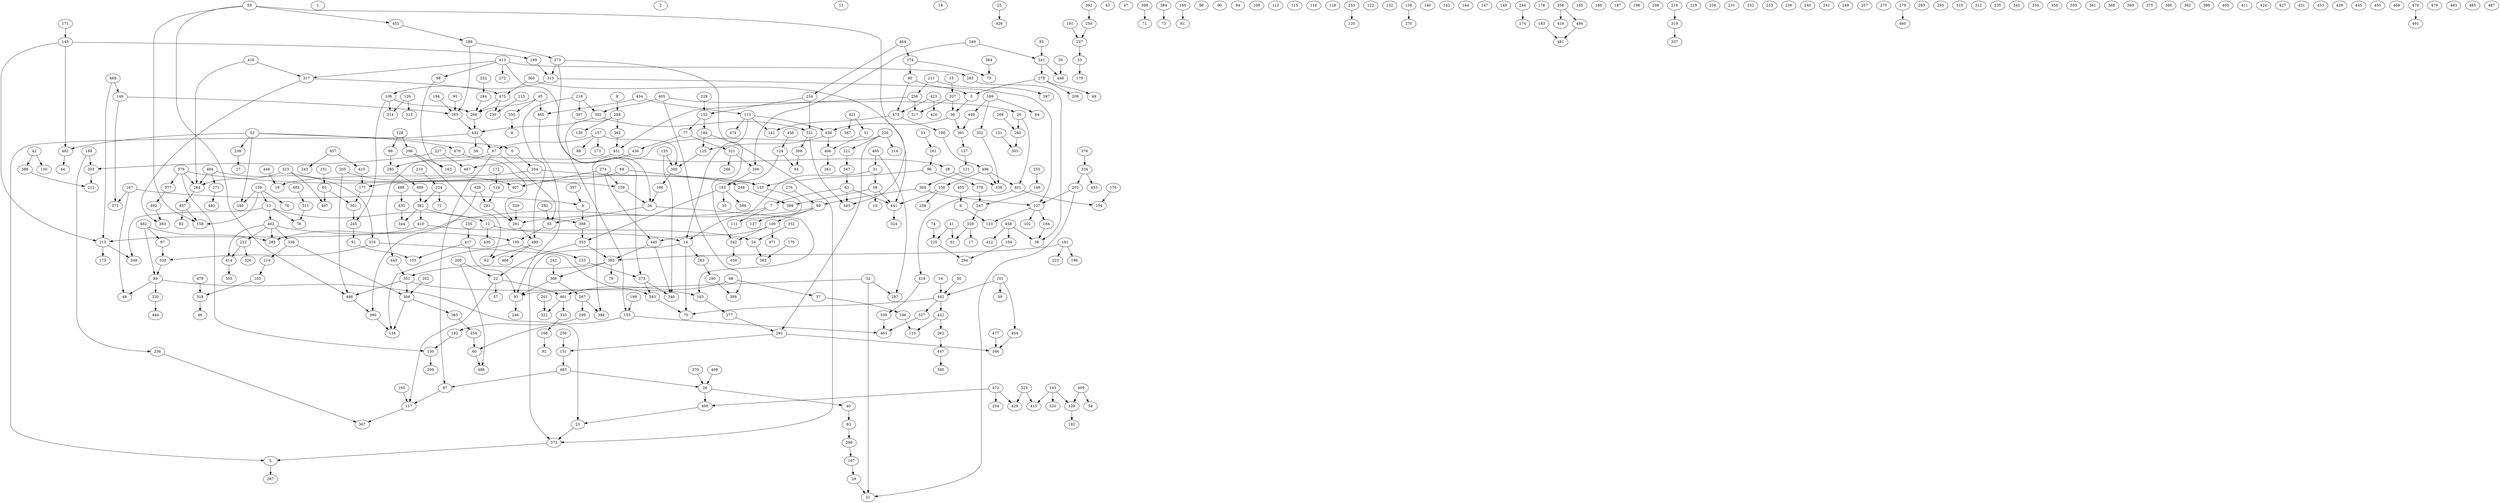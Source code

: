 digraph G {
	0;
	1;
	2;
	3;
	4;
	5;
	6;
	7;
	8;
	9;
	10;
	11;
	12;
	13;
	14;
	15;
	16;
	17;
	18;
	19;
	20;
	21;
	22;
	23;
	24;
	25;
	26;
	27;
	28;
	29;
	30;
	31;
	32;
	33;
	34;
	35;
	36;
	37;
	38;
	39;
	40;
	41;
	42;
	43;
	44;
	45;
	46;
	47;
	48;
	49;
	50;
	51;
	52;
	53;
	54;
	55;
	56;
	57;
	58;
	59;
	60;
	61;
	62;
	63;
	64;
	65;
	66;
	67;
	68;
	69;
	70;
	71;
	72;
	73;
	74;
	75;
	76;
	77;
	78;
	79;
	80;
	81;
	82;
	83;
	84;
	85;
	86;
	87;
	88;
	89;
	90;
	91;
	92;
	93;
	94;
	95;
	96;
	97;
	98;
	99;
	100;
	101;
	102;
	103;
	104;
	105;
	106;
	107;
	108;
	109;
	110;
	111;
	112;
	113;
	114;
	115;
	116;
	117;
	118;
	119;
	120;
	121;
	122;
	123;
	124;
	125;
	126;
	127;
	128;
	129;
	130;
	131;
	132;
	133;
	134;
	135;
	136;
	137;
	138;
	139;
	140;
	141;
	142;
	143;
	144;
	145;
	146;
	147;
	148;
	149;
	150;
	151;
	152;
	153;
	154;
	155;
	156;
	157;
	158;
	159;
	160;
	161;
	162;
	163;
	164;
	165;
	166;
	167;
	168;
	169;
	170;
	171;
	172;
	173;
	174;
	175;
	176;
	177;
	178;
	179;
	180;
	181;
	182;
	183;
	184;
	185;
	186;
	187;
	188;
	189;
	190;
	191;
	192;
	193;
	194;
	195;
	196;
	197;
	198;
	199;
	200;
	201;
	202;
	203;
	204;
	205;
	206;
	207;
	208;
	209;
	210;
	211;
	212;
	213;
	214;
	215;
	216;
	217;
	218;
	219;
	220;
	221;
	222;
	223;
	224;
	225;
	226;
	227;
	228;
	229;
	230;
	231;
	232;
	233;
	234;
	235;
	236;
	237;
	238;
	239;
	240;
	241;
	242;
	243;
	244;
	245;
	246;
	247;
	248;
	249;
	250;
	251;
	252;
	253;
	254;
	255;
	256;
	257;
	258;
	259;
	260;
	261;
	262;
	263;
	264;
	265;
	266;
	267;
	268;
	269;
	270;
	271;
	272;
	273;
	274;
	275;
	276;
	277;
	278;
	279;
	280;
	281;
	282;
	283;
	284;
	285;
	286;
	287;
	288;
	289;
	290;
	291;
	292;
	293;
	294;
	295;
	296;
	297;
	298;
	299;
	300;
	301;
	302;
	303;
	304;
	305;
	306;
	307;
	308;
	309;
	310;
	311;
	312;
	313;
	314;
	315;
	316;
	317;
	318;
	319;
	320;
	321;
	322;
	323;
	324;
	325;
	326;
	327;
	328;
	329;
	330;
	331;
	332;
	333;
	334;
	335;
	336;
	337;
	338;
	339;
	340;
	341;
	342;
	343;
	344;
	345;
	346;
	347;
	348;
	349;
	350;
	351;
	352;
	353;
	354;
	355;
	356;
	357;
	358;
	359;
	360;
	361;
	362;
	363;
	364;
	365;
	366;
	367;
	368;
	369;
	370;
	371;
	372;
	373;
	374;
	375;
	376;
	377;
	378;
	379;
	380;
	381;
	382;
	383;
	384;
	385;
	386;
	387;
	388;
	389;
	390;
	391;
	392;
	393;
	394;
	395;
	396;
	397;
	398;
	399;
	400;
	401;
	402;
	403;
	404;
	405;
	406;
	407;
	408;
	409;
	410;
	411;
	412;
	413;
	414;
	415;
	416;
	417;
	418;
	419;
	420;
	421;
	422;
	423;
	424;
	425;
	426;
	427;
	428;
	429;
	430;
	431;
	432;
	433;
	434;
	435;
	436;
	437;
	438;
	439;
	440;
	441;
	442;
	443;
	444;
	445;
	446;
	447;
	448;
	449;
	450;
	451;
	452;
	453;
	454;
	455;
	456;
	457;
	458;
	459;
	460;
	461;
	462;
	463;
	464;
	465;
	466;
	467;
	468;
	469;
	470;
	471;
	472;
	473;
	474;
	475;
	476;
	477;
	478;
	479;
	480;
	481;
	482;
	483;
	484;
	485;
	486;
	487;
	488;
	489;
	490;
	491;
	492;
	493;
	494;
	495;
	496;
	497;
	498;
	499;
	227 -> 467;
	227 -> 355;
	428 -> 291;
	428 -> 390;
	210 -> 224;
	267 -> 394;
	267 -> 299;
	164 -> 38;
	128 -> 296;
	128 -> 66;
	67 -> 87;
	67 -> 280;
	67 -> 55;
	349 -> 206;
	349 -> 341;
	355 -> 212;
	413 -> 98;
	413 -> 272;
	413 -> 34;
	413 -> 283;
	413 -> 317;
	89 -> 48;
	89 -> 23;
	89 -> 220;
	6 -> 123;
	106 -> 110;
	68 -> 37;
	68 -> 461;
	31 -> 14;
	31 -> 58;
	365 -> 454;
	238 -> 27;
	492 -> 383;
	169 -> 449;
	169 -> 332;
	169 -> 64;
	135 -> 340;
	135 -> 300;
	317 -> 383;
	317 -> 475;
	203 -> 107;
	203 -> 21;
	402 -> 285;
	402 -> 195;
	402 -> 222;
	402 -> 414;
	402 -> 336;
	296 -> 162;
	296 -> 62;
	357 -> 4;
	143 -> 415;
	143 -> 320;
	143 -> 129;
	20 -> 260;
	20 -> 401;
	66 -> 280;
	202 -> 306;
	385 -> 366;
	385 -> 351;
	385 -> 79;
	292 -> 131;
	292 -> 346;
	177 -> 301;
	374 -> 75;
	374 -> 80;
	63 -> 7;
	63 -> 441;
	63 -> 343;
	23 -> 372;
	152 -> 184;
	152 -> 77;
	40 -> 83;
	194 -> 265;
	58 -> 10;
	58 -> 389;
	58 -> 441;
	80 -> 3;
	80 -> 473;
	33 -> 179;
	273 -> 342;
	273 -> 313;
	273 -> 373;
	153 -> 373;
	462 -> 285;
	462 -> 89;
	462 -> 97;
	157 -> 88;
	157 -> 300;
	157 -> 173;
	157 -> 67;
	482 -> 44;
	432 -> 5;
	432 -> 56;
	432 -> 67;
	7 -> 111;
	7 -> 285;
	87 -> 117;
	53 -> 161;
	484 -> 316;
	484 -> 264;
	484 -> 271;
	5 -> 287;
	384 -> 73;
	458 -> 412;
	458 -> 38;
	458 -> 104;
	156 -> 258;
	156 -> 441;
	145 -> 482;
	145 -> 189;
	145 -> 215;
	403 -> 311;
	493 -> 26;
	493 -> 87;
	377 -> 492;
	32 -> 297;
	32 -> 93;
	32 -> 21;
	278 -> 49;
	278 -> 209;
	278 -> 3;
	306 -> 365;
	306 -> 134;
	113 -> 438;
	113 -> 14;
	113 -> 141;
	113 -> 474;
	469 -> 215;
	469 -> 146;
	490 -> 466;
	490 -> 62;
	438 -> 125;
	438 -> 406;
	457 -> 243;
	457 -> 425;
	200 -> 22;
	200 -> 486;
	221 -> 347;
	414 -> 305;
	313 -> 108;
	313 -> 107;
	213 -> 230;
	52 -> 180;
	52 -> 0;
	52 -> 238;
	52 -> 470;
	52 -> 482;
	437 -> 82;
	437 -> 158;
	30 -> 446;
	447 -> 395;
	108 -> 314;
	108 -> 245;
	108 -> 269;
	496 -> 338;
	496 -> 401;
	496 -> 156;
	410 -> 215;
	410 -> 24;
	4 -> 388;
	119 -> 291;
	351 -> 163;
	351 -> 498;
	351 -> 306;
	91 -> 103;
	284 -> 269;
	34 -> 55;
	34 -> 163;
	188 -> 355;
	188 -> 236;
	245 -> 91;
	126 -> 315;
	126 -> 314;
	472 -> 499;
	472 -> 254;
	472 -> 429;
	12 -> 14;
	12 -> 430;
	137 -> 121;
	262 -> 447;
	251 -> 65;
	151 -> 303;
	13 -> 78;
	13 -> 12;
	13 -> 402;
	13 -> 348;
	107 -> 102;
	107 -> 123;
	107 -> 164;
	224 -> 381;
	224 -> 72;
	36 -> 438;
	36 -> 391;
	45 -> 465;
	45 -> 350;
	45 -> 269;
	435 -> 344;
	77 -> 436;
	77 -> 321;
	211 -> 256;
	211 -> 397;
	259 -> 237;
	124 -> 84;
	124 -> 193;
	15 -> 207;
	59 -> 498;
	59 -> 452;
	59 -> 343;
	59 -> 158;
	328 -> 61;
	328 -> 17;
	22 -> 117;
	22 -> 57;
	22 -> 461;
	104 -> 294;
	441 -> 324;
	421 -> 51;
	421 -> 387;
	323 -> 264;
	323 -> 497;
	323 -> 248;
	333 -> 168;
	498 -> 390;
	473 -> 190;
	473 -> 141;
	316 -> 393;
	316 -> 330;
	336 -> 214;
	336 -> 306;
	475 -> 269;
	475 -> 230;
	207 -> 36;
	207 -> 217;
	379 -> 264;
	379 -> 159;
	379 -> 377;
	379 -> 130;
	391 -> 137;
	443 -> 351;
	160 -> 81;
	139 -> 180;
	139 -> 158;
	139 -> 13;
	139 -> 76;
	277 -> 292;
	168 -> 92;
	454 -> 60;
	406 -> 261;
	256 -> 217;
	256 -> 451;
	440 -> 385;
	440 -> 340;
	97 -> 330;
	50 -> 442;
	25 -> 426;
	418 -> 339;
	14 -> 263;
	14 -> 372;
	14 -> 70;
	253 -> 120;
	274 -> 440;
	274 -> 407;
	274 -> 159;
	125 -> 300;
	37 -> 106;
	244 -> 174;
	42 -> 386;
	42 -> 150;
	289 -> 265;
	289 -> 273;
	494 -> 481;
	325 -> 429;
	325 -> 415;
	434 -> 465;
	434 -> 113;
	41 -> 61;
	41 -> 225;
	456 -> 124;
	347 -> 63;
	436 -> 467;
	99 -> 100;
	99 -> 127;
	99 -> 281;
	163 -> 277;
	26 -> 40;
	26 -> 499;
	236 -> 367;
	167 -> 48;
	167 -> 4;
	167 -> 371;
	442 -> 327;
	442 -> 70;
	442 -> 422;
	176 -> 154;
	372 -> 5;
	330 -> 89;
	334 -> 203;
	334 -> 453;
	291 -> 281;
	318 -> 46;
	332 -> 338;
	302 -> 432;
	302 -> 331;
	339 -> 463;
	184 -> 125;
	184 -> 372;
	461 -> 333;
	461 -> 322;
	100 -> 471;
	100 -> 440;
	100 -> 342;
	195 -> 134;
	195 -> 153;
	248 -> 389;
	117 -> 367;
	422 -> 262;
	422 -> 110;
	190 -> 496;
	352 -> 24;
	304 -> 99;
	304 -> 107;
	205 -> 498;
	205 -> 407;
	404 -> 346;
	298 -> 197;
	416 -> 264;
	416 -> 317;
	495 -> 31;
	495 -> 297;
	155 -> 463;
	155 -> 60;
	121 -> 304;
	448 -> 19;
	477 -> 346;
	197 -> 29;
	252 -> 284;
	366 -> 267;
	366 -> 93;
	341 -> 446;
	341 -> 278;
	218 -> 302;
	218 -> 307;
	218 -> 490;
	269 -> 432;
	300 -> 166;
	423 -> 473;
	423 -> 420;
	235 -> 417;
	327 -> 463;
	281 -> 490;
	199 -> 155;
	181 -> 223;
	181 -> 385;
	181 -> 196;
	381 -> 344;
	381 -> 410;
	381 -> 388;
	489 -> 381;
	83 -> 298;
	226 -> 114;
	226 -> 292;
	226 -> 221;
	226 -> 394;
	405 -> 20;
	405 -> 302;
	405 -> 399;
	288 -> 362;
	288 -> 136;
	288 -> 155;
	409 -> 54;
	409 -> 129;
	331 -> 308;
	331 -> 343;
	183 -> 481;
	215 -> 348;
	215 -> 175;
	476 -> 491;
	165 -> 117;
	189 -> 313;
	16 -> 442;
	378 -> 247;
	237 -> 33;
	101 -> 39;
	101 -> 404;
	101 -> 442;
	242 -> 366;
	159 -> 34;
	170 -> 363;
	393 -> 70;
	280 -> 489;
	499 -> 23;
	193 -> 35;
	193 -> 286;
	193 -> 353;
	470 -> 281;
	146 -> 371;
	146 -> 265;
	290 -> 399;
	234 -> 152;
	234 -> 331;
	214 -> 105;
	263 -> 290;
	161 -> 96;
	299 -> 192;
	166 -> 34;
	228 -> 152;
	131 -> 493;
	283 -> 38;
	358 -> 494;
	358 -> 419;
	191 -> 237;
	74 -> 225;
	408 -> 26;
	417 -> 93;
	417 -> 103;
	148 -> 247;
	24 -> 363;
	0 -> 204;
	329 -> 281;
	96 -> 133;
	96 -> 378;
	386 -> 212;
	51 -> 406;
	69 -> 133;
	69 -> 177;
	464 -> 374;
	464 -> 234;
	85 -> 341;
	222 -> 326;
	222 -> 414;
	364 -> 75;
	133 -> 111;
	279 -> 460;
	268 -> 260;
	265 -> 432;
	65 -> 301;
	65 -> 497;
	401 -> 418;
	401 -> 154;
	60 -> 486;
	276 -> 99;
	488 -> 435;
	206 -> 193;
	3 -> 36;
	250 -> 131;
	93 -> 246;
	172 -> 119;
	260 -> 303;
	216 -> 319;
	319 -> 337;
	455 -> 6;
	370 -> 26;
	271 -> 480;
	478 -> 318;
	98 -> 162;
	95 -> 265;
	452 -> 289;
	353 -> 385;
	353 -> 22;
	321 -> 206;
	321 -> 266;
	388 -> 353;
	171 -> 145;
	282 -> 55;
	105 -> 318;
	362 -> 451;
	350 -> 9;
	225 -> 294;
	308 -> 84;
	311 -> 78;
	425 -> 177;
	192 -> 130;
	28 -> 338;
	373 -> 340;
	373 -> 393;
	398 -> 71;
	451 -> 443;
	451 -> 28;
	220 -> 444;
	55 -> 195;
	247 -> 328;
	360 -> 441;
	360 -> 475;
	255 -> 148;
	392 -> 259;
	465 -> 93;
	29 -> 21;
	204 -> 133;
	204 -> 19;
	130 -> 309;
	449 -> 391;
	264 -> 437;
	201 -> 322;
	376 -> 334;
	390 -> 134;
	301 -> 245;
	138 -> 270;
	8 -> 288;
	342 -> 459;
	129 -> 182;
}
